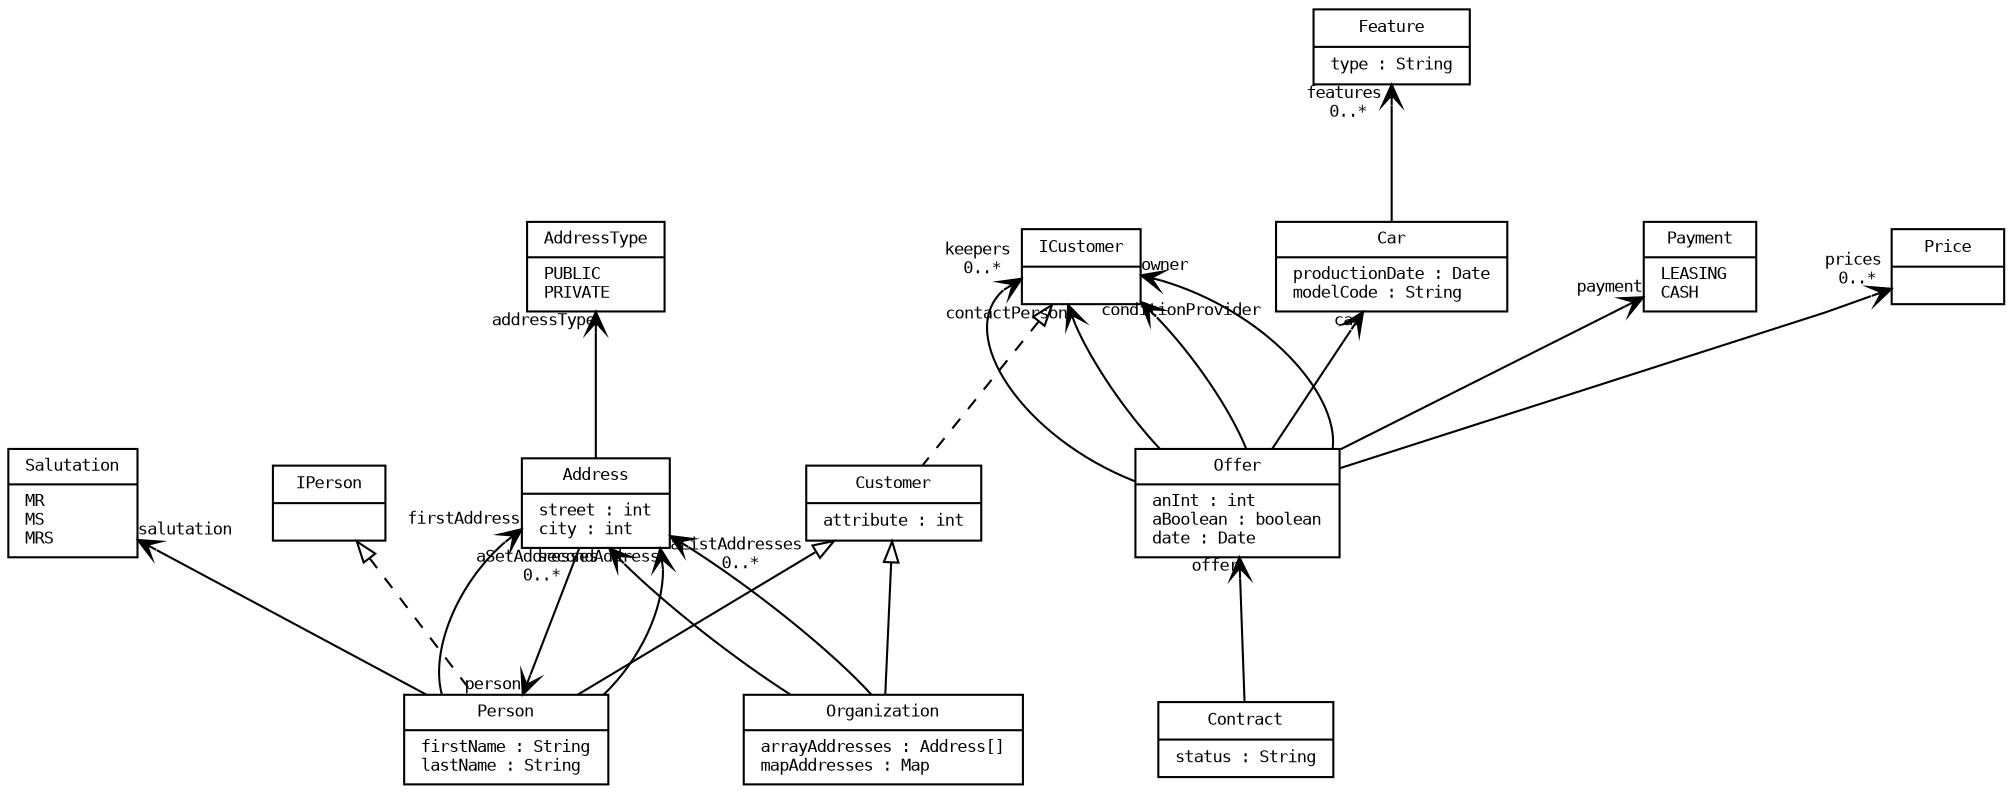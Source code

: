 digraph G {
	fontname  = "Courier"
	fontsize  = 8
	nodesep=0.9
	ranksep=0.9
	splines=polyline
	overlap=scalexy
	node [
		fontname = "Courier"
		fontsize  = 8
		shape  = "record"
	]
	edge [
		fontname = "Courier"
		fontsize  = 8
	]
		"io.neocdtv.modelling.reverse.domain.customer.address.AddressType" [
			label = "{AddressType|PUBLIC\lPRIVATE\l}"
		]
		"io.neocdtv.modelling.reverse.domain.customer.address.Address" [
			label = "{Address|street : int\lcity : int\l}"
		]
		"io.neocdtv.modelling.reverse.domain.vehicle.Feature" [
			label = "{Feature|type : String\l}"
		]
		"io.neocdtv.modelling.reverse.domain.vehicle.Car" [
			label = "{Car|productionDate : Date\lmodelCode : String\l}"
		]
		"io.neocdtv.modelling.reverse.domain.offer.Payment" [
			label = "{Payment|LEASING\lCASH\l}"
		]
		"io.neocdtv.modelling.reverse.domain.offer.Offer" [
			label = "{Offer|anInt : int\laBoolean : boolean\ldate : Date\l}"
		]
		"io.neocdtv.modelling.reverse.domain.offer.Price" [
			label = "{Price|}"
		]
		"io.neocdtv.modelling.reverse.domain.offer.Contract" [
			label = "{Contract|status : String\l}"
		]
		"io.neocdtv.modelling.reverse.domain.customer.IPerson" [
			label = "{IPerson|}"
		]
		"io.neocdtv.modelling.reverse.domain.customer.Organization" [
			label = "{Organization|arrayAddresses : Address[]\lmapAddresses : Map\l}"
		]
		"io.neocdtv.modelling.reverse.domain.customer.Salutation" [
			label = "{Salutation|MR\lMS\lMRS\l}"
		]
		"io.neocdtv.modelling.reverse.domain.customer.ICustomer" [
			label = "{ICustomer|}"
		]
		"io.neocdtv.modelling.reverse.domain.customer.Person" [
			label = "{Person|firstName : String\llastName : String\l}"
		]
		"io.neocdtv.modelling.reverse.domain.customer.Customer" [
			label = "{Customer|attribute : int\l}"
		]
	"io.neocdtv.modelling.reverse.domain.customer.address.AddressType" -> "io.neocdtv.modelling.reverse.domain.customer.address.Address" [dir=back, arrowtail=open ,taillabel="addressType"]
	"io.neocdtv.modelling.reverse.domain.customer.Person" -> "io.neocdtv.modelling.reverse.domain.customer.address.Address" [dir=back, arrowtail=open ,taillabel="person"]
		"io.neocdtv.modelling.reverse.domain.customer.address.AddressType" [
			label = "{AddressType|PUBLIC\lPRIVATE\l}"
		]
		"io.neocdtv.modelling.reverse.domain.customer.address.Address" [
			label = "{Address|street : int\lcity : int\l}"
		]
	"io.neocdtv.modelling.reverse.domain.vehicle.Feature" -> "io.neocdtv.modelling.reverse.domain.vehicle.Car" [dir=back, arrowtail=open ,taillabel="features 
0..*"]
		"io.neocdtv.modelling.reverse.domain.vehicle.Feature" [
			label = "{Feature|type : String\l}"
		]
		"io.neocdtv.modelling.reverse.domain.vehicle.Car" [
			label = "{Car|productionDate : Date\lmodelCode : String\l}"
		]
	"io.neocdtv.modelling.reverse.domain.customer.ICustomer" -> "io.neocdtv.modelling.reverse.domain.offer.Offer" [dir=back, arrowtail=open ,taillabel="keepers 
0..*"]
	"io.neocdtv.modelling.reverse.domain.customer.ICustomer" -> "io.neocdtv.modelling.reverse.domain.offer.Offer" [dir=back, arrowtail=open ,taillabel="contactPerson"]
	"io.neocdtv.modelling.reverse.domain.customer.ICustomer" -> "io.neocdtv.modelling.reverse.domain.offer.Offer" [dir=back, arrowtail=open ,taillabel="conditionProvider"]
	"io.neocdtv.modelling.reverse.domain.customer.ICustomer" -> "io.neocdtv.modelling.reverse.domain.offer.Offer" [dir=back, arrowtail=open ,taillabel="owner"]
	"io.neocdtv.modelling.reverse.domain.vehicle.Car" -> "io.neocdtv.modelling.reverse.domain.offer.Offer" [dir=back, arrowtail=open ,taillabel="car"]
	"io.neocdtv.modelling.reverse.domain.offer.Price" -> "io.neocdtv.modelling.reverse.domain.offer.Offer" [dir=back, arrowtail=open ,taillabel="prices 
0..*"]
	"io.neocdtv.modelling.reverse.domain.offer.Payment" -> "io.neocdtv.modelling.reverse.domain.offer.Offer" [dir=back, arrowtail=open ,taillabel="payment"]
	"io.neocdtv.modelling.reverse.domain.offer.Offer" -> "io.neocdtv.modelling.reverse.domain.offer.Contract" [dir=back, arrowtail=open ,taillabel="offer"]
		"io.neocdtv.modelling.reverse.domain.offer.Payment" [
			label = "{Payment|LEASING\lCASH\l}"
		]
		"io.neocdtv.modelling.reverse.domain.offer.Offer" [
			label = "{Offer|anInt : int\laBoolean : boolean\ldate : Date\l}"
		]
		"io.neocdtv.modelling.reverse.domain.offer.Price" [
			label = "{Price|}"
		]
		"io.neocdtv.modelling.reverse.domain.offer.Contract" [
			label = "{Contract|status : String\l}"
		]
	"io.neocdtv.modelling.reverse.domain.customer.Customer" -> "io.neocdtv.modelling.reverse.domain.customer.Organization" [dir=back, arrowtail=empty]
	"io.neocdtv.modelling.reverse.domain.customer.address.Address" -> "io.neocdtv.modelling.reverse.domain.customer.Organization" [dir=back, arrowtail=open ,taillabel="aSetAddresses 
0..*"]
	"io.neocdtv.modelling.reverse.domain.customer.address.Address" -> "io.neocdtv.modelling.reverse.domain.customer.Organization" [dir=back, arrowtail=open ,taillabel="aListAddresses 
0..*"]
	"io.neocdtv.modelling.reverse.domain.customer.Customer" -> "io.neocdtv.modelling.reverse.domain.customer.Person" [dir=back, arrowtail=empty]
	"io.neocdtv.modelling.reverse.domain.customer.address.Address" -> "io.neocdtv.modelling.reverse.domain.customer.Person" [dir=back, arrowtail=open ,taillabel="firstAddress"]
	"io.neocdtv.modelling.reverse.domain.customer.IPerson" -> "io.neocdtv.modelling.reverse.domain.customer.Person" [dir=back, style=dashed, arrowtail=empty]
	"io.neocdtv.modelling.reverse.domain.customer.address.Address" -> "io.neocdtv.modelling.reverse.domain.customer.Person" [dir=back, arrowtail=open ,taillabel="secondAddress"]
	"io.neocdtv.modelling.reverse.domain.customer.Salutation" -> "io.neocdtv.modelling.reverse.domain.customer.Person" [dir=back, arrowtail=open ,taillabel="salutation"]
	"io.neocdtv.modelling.reverse.domain.customer.ICustomer" -> "io.neocdtv.modelling.reverse.domain.customer.Customer" [dir=back, style=dashed, arrowtail=empty]
		"io.neocdtv.modelling.reverse.domain.customer.IPerson" [
			label = "{IPerson|}"
		]
		"io.neocdtv.modelling.reverse.domain.customer.Organization" [
			label = "{Organization|arrayAddresses : Address[]\lmapAddresses : Map\l}"
		]
		"io.neocdtv.modelling.reverse.domain.customer.Salutation" [
			label = "{Salutation|MR\lMS\lMRS\l}"
		]
		"io.neocdtv.modelling.reverse.domain.customer.ICustomer" [
			label = "{ICustomer|}"
		]
		"io.neocdtv.modelling.reverse.domain.customer.Person" [
			label = "{Person|firstName : String\llastName : String\l}"
		]
		"io.neocdtv.modelling.reverse.domain.customer.Customer" [
			label = "{Customer|attribute : int\l}"
		]
}